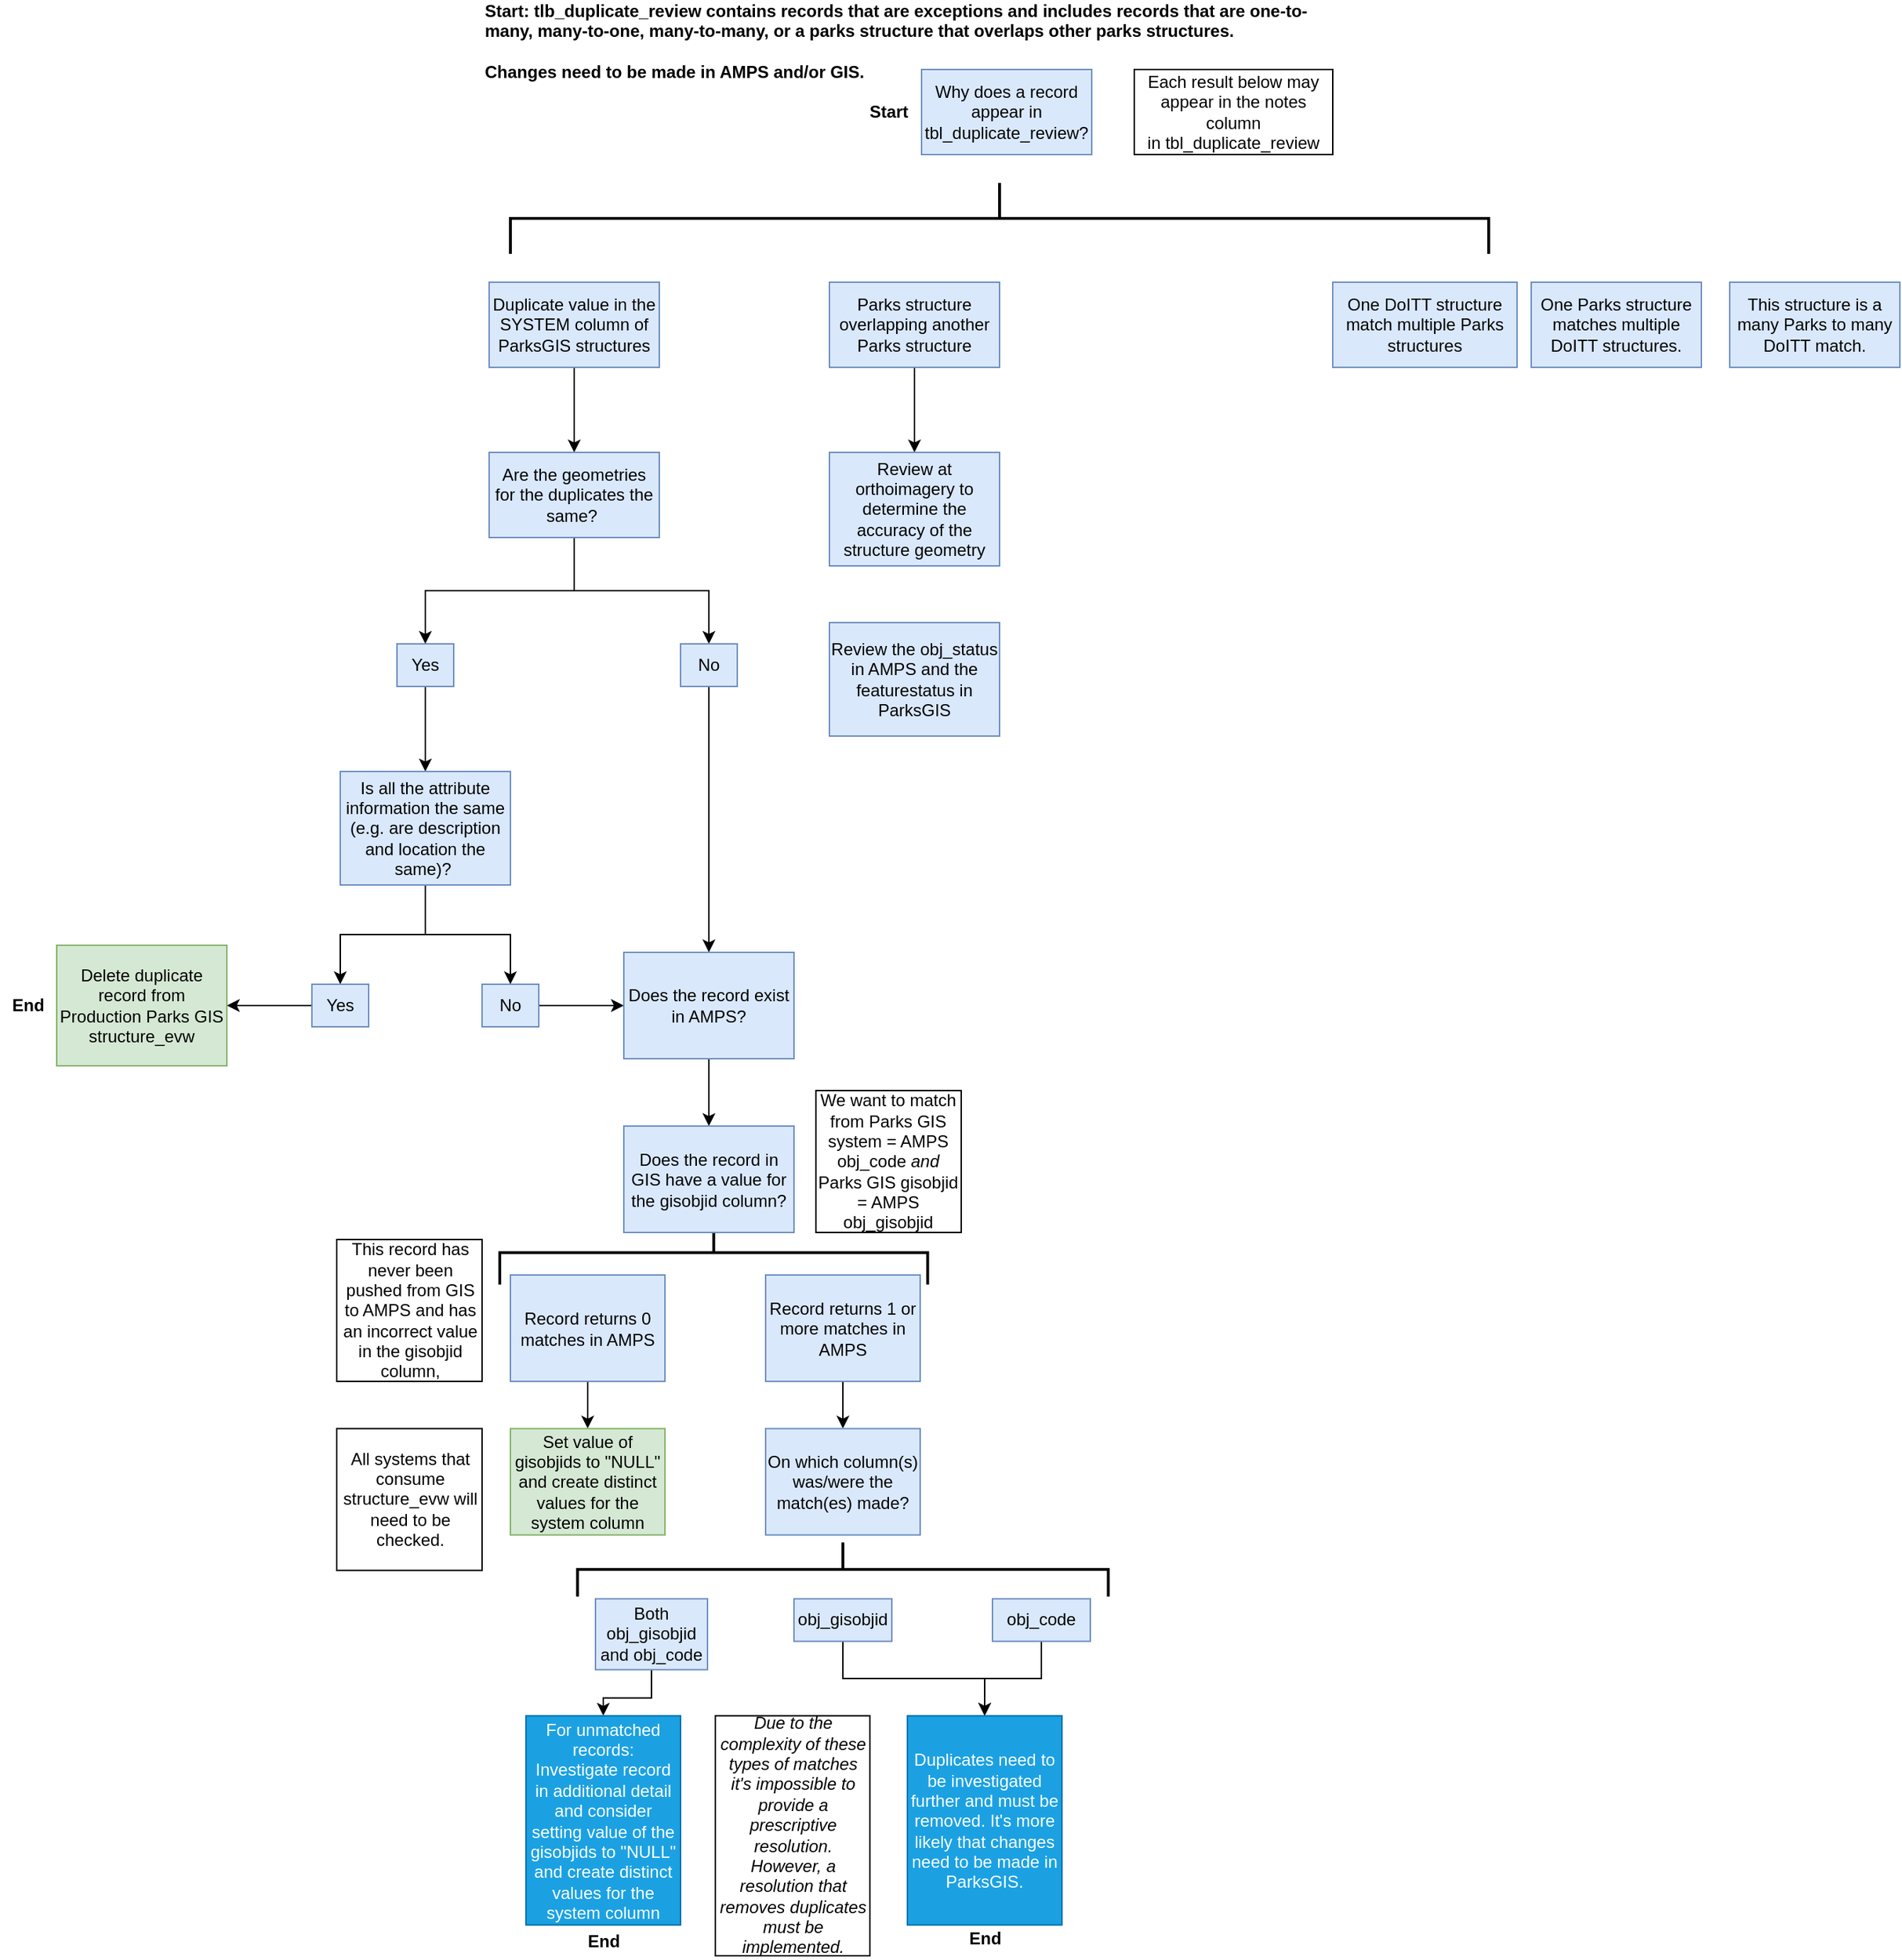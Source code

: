 <mxfile version="13.6.5" type="github">
  <diagram id="hUdBVl2sTiVrTUAv1wnK" name="Page-1">
    <mxGraphModel dx="1663" dy="1554" grid="1" gridSize="10" guides="1" tooltips="1" connect="1" arrows="1" fold="1" page="1" pageScale="1" pageWidth="850" pageHeight="1100" math="0" shadow="0">
      <root>
        <mxCell id="0" />
        <mxCell id="1" parent="0" />
        <mxCell id="Gdu_VGWDFXmtHtz_7FUW-9" value="&lt;div style=&quot;box-sizing: border-box&quot;&gt;&lt;font style=&quot;font-size: 12px&quot;&gt;This structure is a many Parks to many DoITT match.&lt;/font&gt;&lt;/div&gt;" style="rounded=0;whiteSpace=wrap;html=1;fillColor=#dae8fc;strokeColor=#6c8ebf;" parent="1" vertex="1">
          <mxGeometry x="940" y="160" width="120" height="60" as="geometry" />
        </mxCell>
        <mxCell id="Gdu_VGWDFXmtHtz_7FUW-10" value="&lt;div style=&quot;box-sizing: border-box ; font-family: &amp;#34;segoe ui&amp;#34; , , &amp;#34;apple color emoji&amp;#34; , &amp;#34;segoe ui emoji&amp;#34; , sans-serif&quot;&gt;One Parks structure matches multiple DoITT structures.&lt;/div&gt;" style="rounded=0;whiteSpace=wrap;html=1;fillColor=#dae8fc;strokeColor=#6c8ebf;" parent="1" vertex="1">
          <mxGeometry x="800" y="160" width="120" height="60" as="geometry" />
        </mxCell>
        <mxCell id="Gdu_VGWDFXmtHtz_7FUW-11" value="&lt;div style=&quot;box-sizing: border-box ; font-family: &amp;#34;segoe ui&amp;#34; , , &amp;#34;apple color emoji&amp;#34; , &amp;#34;segoe ui emoji&amp;#34; , sans-serif&quot;&gt;One DoITT structure match multiple Parks structures&lt;/div&gt;" style="rounded=0;whiteSpace=wrap;html=1;fillColor=#dae8fc;strokeColor=#6c8ebf;" parent="1" vertex="1">
          <mxGeometry x="660" y="160" width="130" height="60" as="geometry" />
        </mxCell>
        <mxCell id="Gdu_VGWDFXmtHtz_7FUW-12" value="Start: tlb_duplicate_review contains records that are exceptions and includes records that are one-to-many, many-to-one, many-to-many, or a parks structure that overlaps other parks structures.&amp;nbsp;&lt;br&gt;&lt;br&gt;Changes need to be made in AMPS and/or GIS.&amp;nbsp;" style="text;html=1;strokeColor=none;fillColor=none;align=left;verticalAlign=middle;whiteSpace=wrap;rounded=0;fontStyle=1" parent="1" vertex="1">
          <mxGeometry x="60" y="-20" width="600" height="20" as="geometry" />
        </mxCell>
        <mxCell id="mh1nkUQ8I9AJPX4AYvUp-38" value="" style="edgeStyle=orthogonalEdgeStyle;rounded=0;orthogonalLoop=1;jettySize=auto;html=1;" edge="1" parent="1" source="Gdu_VGWDFXmtHtz_7FUW-13" target="mh1nkUQ8I9AJPX4AYvUp-37">
          <mxGeometry relative="1" as="geometry" />
        </mxCell>
        <mxCell id="Gdu_VGWDFXmtHtz_7FUW-13" value="&lt;div style=&quot;box-sizing: border-box ; font-family: &amp;#34;segoe ui&amp;#34; , , &amp;#34;apple color emoji&amp;#34; , &amp;#34;segoe ui emoji&amp;#34; , sans-serif ; font-size: 14px&quot;&gt;&lt;div style=&quot;box-sizing: border-box ; font-family: &amp;#34;segoe ui&amp;#34; , , &amp;#34;apple color emoji&amp;#34; , &amp;#34;segoe ui emoji&amp;#34; , sans-serif ; font-size: 12px&quot;&gt;Parks structure overlapping another Parks structure&lt;/div&gt;&lt;/div&gt;" style="rounded=0;whiteSpace=wrap;html=1;fillColor=#dae8fc;strokeColor=#6c8ebf;" parent="1" vertex="1">
          <mxGeometry x="305" y="160" width="120" height="60" as="geometry" />
        </mxCell>
        <mxCell id="Gdu_VGWDFXmtHtz_7FUW-21" value="" style="edgeStyle=orthogonalEdgeStyle;rounded=0;orthogonalLoop=1;jettySize=auto;html=1;" parent="1" source="Gdu_VGWDFXmtHtz_7FUW-15" edge="1">
          <mxGeometry relative="1" as="geometry">
            <mxPoint x="125" y="280" as="targetPoint" />
          </mxGeometry>
        </mxCell>
        <mxCell id="Gdu_VGWDFXmtHtz_7FUW-15" value="&lt;div style=&quot;box-sizing: border-box ; font-family: &amp;#34;segoe ui&amp;#34; , , &amp;#34;apple color emoji&amp;#34; , &amp;#34;segoe ui emoji&amp;#34; , sans-serif ; font-size: 14px&quot;&gt;&lt;div style=&quot;box-sizing: border-box ; font-family: &amp;#34;segoe ui&amp;#34; , , &amp;#34;apple color emoji&amp;#34; , &amp;#34;segoe ui emoji&amp;#34; , sans-serif ; font-size: 12px&quot;&gt;Duplicate value in the SYSTEM column of ParksGIS structures&lt;/div&gt;&lt;/div&gt;" style="rounded=0;whiteSpace=wrap;html=1;fillColor=#dae8fc;strokeColor=#6c8ebf;" parent="1" vertex="1">
          <mxGeometry x="65" y="160" width="120" height="60" as="geometry" />
        </mxCell>
        <mxCell id="Gdu_VGWDFXmtHtz_7FUW-17" value="Why does a record appear in tbl_duplicate_review?" style="rounded=0;whiteSpace=wrap;html=1;fillColor=#dae8fc;strokeColor=#6c8ebf;" parent="1" vertex="1">
          <mxGeometry x="370" y="10" width="120" height="60" as="geometry" />
        </mxCell>
        <mxCell id="Gdu_VGWDFXmtHtz_7FUW-18" value="" style="strokeWidth=2;html=1;shape=mxgraph.flowchart.annotation_2;align=left;labelPosition=right;pointerEvents=1;rotation=90;" parent="1" vertex="1">
          <mxGeometry x="400" y="-230" width="50" height="690" as="geometry" />
        </mxCell>
        <mxCell id="Gdu_VGWDFXmtHtz_7FUW-19" value="&lt;div style=&quot;box-sizing: border-box ; font-family: &amp;#34;segoe ui&amp;#34; , , &amp;#34;apple color emoji&amp;#34; , &amp;#34;segoe ui emoji&amp;#34; , sans-serif ; font-size: 14px&quot;&gt;&lt;div style=&quot;box-sizing: border-box ; font-family: &amp;#34;segoe ui&amp;#34; , , &amp;#34;apple color emoji&amp;#34; , &amp;#34;segoe ui emoji&amp;#34; , sans-serif ; font-size: 12px&quot;&gt;Each result below may appear in the notes column in&amp;nbsp;&lt;span&gt;tbl_duplicate_review&lt;/span&gt;&lt;/div&gt;&lt;/div&gt;" style="rounded=0;whiteSpace=wrap;html=1;" parent="1" vertex="1">
          <mxGeometry x="520" y="10" width="140" height="60" as="geometry" />
        </mxCell>
        <mxCell id="mh1nkUQ8I9AJPX4AYvUp-30" style="edgeStyle=orthogonalEdgeStyle;rounded=0;orthogonalLoop=1;jettySize=auto;html=1;exitX=0.5;exitY=1;exitDx=0;exitDy=0;entryX=0.5;entryY=0;entryDx=0;entryDy=0;" edge="1" parent="1" source="Gdu_VGWDFXmtHtz_7FUW-23" target="Gdu_VGWDFXmtHtz_7FUW-27">
          <mxGeometry relative="1" as="geometry" />
        </mxCell>
        <mxCell id="mh1nkUQ8I9AJPX4AYvUp-31" style="edgeStyle=orthogonalEdgeStyle;rounded=0;orthogonalLoop=1;jettySize=auto;html=1;exitX=0.5;exitY=1;exitDx=0;exitDy=0;entryX=0.5;entryY=0;entryDx=0;entryDy=0;" edge="1" parent="1" source="Gdu_VGWDFXmtHtz_7FUW-23" target="Gdu_VGWDFXmtHtz_7FUW-28">
          <mxGeometry relative="1" as="geometry" />
        </mxCell>
        <mxCell id="Gdu_VGWDFXmtHtz_7FUW-23" value="Are the geometries for the duplicates the same?&amp;nbsp;" style="rounded=0;whiteSpace=wrap;html=1;fillColor=#dae8fc;strokeColor=#6c8ebf;" parent="1" vertex="1">
          <mxGeometry x="65" y="280" width="120" height="60" as="geometry" />
        </mxCell>
        <mxCell id="Gdu_VGWDFXmtHtz_7FUW-30" value="" style="edgeStyle=orthogonalEdgeStyle;rounded=0;orthogonalLoop=1;jettySize=auto;html=1;" parent="1" source="Gdu_VGWDFXmtHtz_7FUW-27" target="Gdu_VGWDFXmtHtz_7FUW-29" edge="1">
          <mxGeometry relative="1" as="geometry" />
        </mxCell>
        <mxCell id="Gdu_VGWDFXmtHtz_7FUW-27" value="Yes" style="rounded=0;whiteSpace=wrap;html=1;fillColor=#dae8fc;strokeColor=#6C8EBF;" parent="1" vertex="1">
          <mxGeometry y="415" width="40" height="30" as="geometry" />
        </mxCell>
        <mxCell id="Gdu_VGWDFXmtHtz_7FUW-43" value="" style="edgeStyle=orthogonalEdgeStyle;rounded=0;orthogonalLoop=1;jettySize=auto;html=1;entryX=0.5;entryY=0;entryDx=0;entryDy=0;" parent="1" source="Gdu_VGWDFXmtHtz_7FUW-28" target="Gdu_VGWDFXmtHtz_7FUW-44" edge="1">
          <mxGeometry relative="1" as="geometry">
            <mxPoint x="220" y="505" as="targetPoint" />
          </mxGeometry>
        </mxCell>
        <mxCell id="Gdu_VGWDFXmtHtz_7FUW-28" value="No" style="rounded=0;whiteSpace=wrap;html=1;fillColor=#dae8fc;strokeColor=#6C8EBF;" parent="1" vertex="1">
          <mxGeometry x="200" y="415" width="40" height="30" as="geometry" />
        </mxCell>
        <mxCell id="mh1nkUQ8I9AJPX4AYvUp-28" style="edgeStyle=orthogonalEdgeStyle;rounded=0;orthogonalLoop=1;jettySize=auto;html=1;exitX=0.5;exitY=1;exitDx=0;exitDy=0;entryX=0.5;entryY=0;entryDx=0;entryDy=0;" edge="1" parent="1" source="Gdu_VGWDFXmtHtz_7FUW-29" target="Gdu_VGWDFXmtHtz_7FUW-34">
          <mxGeometry relative="1" as="geometry" />
        </mxCell>
        <mxCell id="mh1nkUQ8I9AJPX4AYvUp-29" style="edgeStyle=orthogonalEdgeStyle;rounded=0;orthogonalLoop=1;jettySize=auto;html=1;exitX=0.5;exitY=1;exitDx=0;exitDy=0;entryX=0.5;entryY=0;entryDx=0;entryDy=0;" edge="1" parent="1" source="Gdu_VGWDFXmtHtz_7FUW-29" target="Gdu_VGWDFXmtHtz_7FUW-35">
          <mxGeometry relative="1" as="geometry" />
        </mxCell>
        <mxCell id="Gdu_VGWDFXmtHtz_7FUW-29" value="Is all the attribute information the same (e.g. are description and location the same)?&amp;nbsp;" style="rounded=0;whiteSpace=wrap;html=1;fillColor=#dae8fc;strokeColor=#6c8ebf;" parent="1" vertex="1">
          <mxGeometry x="-40" y="505" width="120" height="80" as="geometry" />
        </mxCell>
        <mxCell id="Gdu_VGWDFXmtHtz_7FUW-55" value="" style="edgeStyle=orthogonalEdgeStyle;rounded=0;orthogonalLoop=1;jettySize=auto;html=1;" parent="1" source="Gdu_VGWDFXmtHtz_7FUW-34" target="Gdu_VGWDFXmtHtz_7FUW-38" edge="1">
          <mxGeometry relative="1" as="geometry" />
        </mxCell>
        <mxCell id="Gdu_VGWDFXmtHtz_7FUW-34" value="Yes" style="rounded=0;whiteSpace=wrap;html=1;fillColor=#dae8fc;strokeColor=#6c8ebf;" parent="1" vertex="1">
          <mxGeometry x="-60" y="655" width="40" height="30" as="geometry" />
        </mxCell>
        <mxCell id="Gdu_VGWDFXmtHtz_7FUW-60" value="" style="edgeStyle=orthogonalEdgeStyle;rounded=0;orthogonalLoop=1;jettySize=auto;html=1;" parent="1" source="Gdu_VGWDFXmtHtz_7FUW-35" target="Gdu_VGWDFXmtHtz_7FUW-44" edge="1">
          <mxGeometry relative="1" as="geometry" />
        </mxCell>
        <mxCell id="Gdu_VGWDFXmtHtz_7FUW-35" value="No" style="rounded=0;whiteSpace=wrap;html=1;fillColor=#dae8fc;strokeColor=#6C8EBF;" parent="1" vertex="1">
          <mxGeometry x="60" y="655" width="40" height="30" as="geometry" />
        </mxCell>
        <mxCell id="Gdu_VGWDFXmtHtz_7FUW-38" value="Delete duplicate record from Production Parks GIS structure_evw" style="rounded=0;whiteSpace=wrap;html=1;fillColor=#d5e8d4;strokeColor=#82b366;" parent="1" vertex="1">
          <mxGeometry x="-240" y="627.5" width="120" height="85" as="geometry" />
        </mxCell>
        <mxCell id="Gdu_VGWDFXmtHtz_7FUW-58" value="" style="edgeStyle=orthogonalEdgeStyle;rounded=0;orthogonalLoop=1;jettySize=auto;html=1;" parent="1" source="Gdu_VGWDFXmtHtz_7FUW-44" target="Gdu_VGWDFXmtHtz_7FUW-52" edge="1">
          <mxGeometry relative="1" as="geometry" />
        </mxCell>
        <mxCell id="Gdu_VGWDFXmtHtz_7FUW-44" value="Does the record exist in AMPS?" style="rounded=0;whiteSpace=wrap;html=1;fillColor=#dae8fc;strokeColor=#6c8ebf;" parent="1" vertex="1">
          <mxGeometry x="160" y="632.5" width="120" height="75" as="geometry" />
        </mxCell>
        <mxCell id="Gdu_VGWDFXmtHtz_7FUW-51" value="" style="strokeWidth=2;html=1;shape=mxgraph.flowchart.annotation_2;align=left;labelPosition=right;pointerEvents=1;rotation=90;" parent="1" vertex="1">
          <mxGeometry x="200.95" y="693.39" width="44.88" height="301.79" as="geometry" />
        </mxCell>
        <mxCell id="Gdu_VGWDFXmtHtz_7FUW-52" value="Does the record in GIS have a value for the gisobjid column?" style="rounded=0;whiteSpace=wrap;html=1;fillColor=#dae8fc;strokeColor=#6c8ebf;" parent="1" vertex="1">
          <mxGeometry x="160" y="755" width="120" height="75" as="geometry" />
        </mxCell>
        <mxCell id="Gdu_VGWDFXmtHtz_7FUW-56" value="We want to match from Parks GIS system = AMPS obj_code &lt;i&gt;and&lt;/i&gt; Parks GIS gisobjid = AMPS obj_gisobjid" style="rounded=0;whiteSpace=wrap;html=1;" parent="1" vertex="1">
          <mxGeometry x="295.45" y="730" width="102.5" height="100" as="geometry" />
        </mxCell>
        <mxCell id="Gdu_VGWDFXmtHtz_7FUW-66" value="" style="edgeStyle=orthogonalEdgeStyle;rounded=0;orthogonalLoop=1;jettySize=auto;html=1;" parent="1" source="Gdu_VGWDFXmtHtz_7FUW-61" target="Gdu_VGWDFXmtHtz_7FUW-65" edge="1">
          <mxGeometry relative="1" as="geometry" />
        </mxCell>
        <mxCell id="Gdu_VGWDFXmtHtz_7FUW-61" value="Record returns 0 matches in AMPS" style="rounded=0;whiteSpace=wrap;html=1;fillColor=#dae8fc;strokeColor=#6c8ebf;" parent="1" vertex="1">
          <mxGeometry x="80" y="860" width="109" height="75" as="geometry" />
        </mxCell>
        <mxCell id="mh1nkUQ8I9AJPX4AYvUp-6" value="" style="edgeStyle=orthogonalEdgeStyle;rounded=0;orthogonalLoop=1;jettySize=auto;html=1;" edge="1" parent="1" source="Gdu_VGWDFXmtHtz_7FUW-63" target="mh1nkUQ8I9AJPX4AYvUp-1">
          <mxGeometry relative="1" as="geometry" />
        </mxCell>
        <mxCell id="Gdu_VGWDFXmtHtz_7FUW-63" value="Record returns 1 or more matches in AMPS" style="rounded=0;whiteSpace=wrap;html=1;fillColor=#dae8fc;strokeColor=#6c8ebf;" parent="1" vertex="1">
          <mxGeometry x="260" y="860" width="109" height="75" as="geometry" />
        </mxCell>
        <mxCell id="Gdu_VGWDFXmtHtz_7FUW-64" value="This record has never been pushed from GIS to AMPS and has an incorrect value in the gisobjid column," style="rounded=0;whiteSpace=wrap;html=1;" parent="1" vertex="1">
          <mxGeometry x="-42.5" y="835" width="102.5" height="100" as="geometry" />
        </mxCell>
        <mxCell id="Gdu_VGWDFXmtHtz_7FUW-65" value="Set value of gisobjids to &quot;NULL&quot; and create distinct values for the system column" style="rounded=0;whiteSpace=wrap;html=1;fillColor=#d5e8d4;strokeColor=#82b366;" parent="1" vertex="1">
          <mxGeometry x="80" y="968.3" width="109" height="75" as="geometry" />
        </mxCell>
        <mxCell id="Gdu_VGWDFXmtHtz_7FUW-67" value="All systems that consume structure_evw will need to be checked." style="rounded=0;whiteSpace=wrap;html=1;" parent="1" vertex="1">
          <mxGeometry x="-42.5" y="968.3" width="102.5" height="100" as="geometry" />
        </mxCell>
        <mxCell id="mh1nkUQ8I9AJPX4AYvUp-1" value="On which column(s) was/were the match(es) made?" style="rounded=0;whiteSpace=wrap;html=1;fillColor=#dae8fc;strokeColor=#6c8ebf;" vertex="1" parent="1">
          <mxGeometry x="260" y="968.3" width="109" height="75" as="geometry" />
        </mxCell>
        <mxCell id="mh1nkUQ8I9AJPX4AYvUp-25" style="edgeStyle=orthogonalEdgeStyle;rounded=0;orthogonalLoop=1;jettySize=auto;html=1;exitX=0.5;exitY=1;exitDx=0;exitDy=0;" edge="1" parent="1" source="mh1nkUQ8I9AJPX4AYvUp-2" target="mh1nkUQ8I9AJPX4AYvUp-24">
          <mxGeometry relative="1" as="geometry" />
        </mxCell>
        <mxCell id="mh1nkUQ8I9AJPX4AYvUp-2" value="obj_gisobjid" style="rounded=0;whiteSpace=wrap;html=1;fillColor=#dae8fc;strokeColor=#6c8ebf;" vertex="1" parent="1">
          <mxGeometry x="280" y="1088.3" width="69" height="30" as="geometry" />
        </mxCell>
        <mxCell id="mh1nkUQ8I9AJPX4AYvUp-26" style="edgeStyle=orthogonalEdgeStyle;rounded=0;orthogonalLoop=1;jettySize=auto;html=1;entryX=0.5;entryY=0;entryDx=0;entryDy=0;" edge="1" parent="1" source="mh1nkUQ8I9AJPX4AYvUp-3" target="mh1nkUQ8I9AJPX4AYvUp-24">
          <mxGeometry relative="1" as="geometry" />
        </mxCell>
        <mxCell id="mh1nkUQ8I9AJPX4AYvUp-3" value="obj_code" style="rounded=0;whiteSpace=wrap;html=1;fillColor=#dae8fc;strokeColor=#6c8ebf;" vertex="1" parent="1">
          <mxGeometry x="420" y="1088.3" width="69" height="30" as="geometry" />
        </mxCell>
        <mxCell id="mh1nkUQ8I9AJPX4AYvUp-21" value="" style="edgeStyle=orthogonalEdgeStyle;rounded=0;orthogonalLoop=1;jettySize=auto;html=1;" edge="1" parent="1" source="mh1nkUQ8I9AJPX4AYvUp-18" target="mh1nkUQ8I9AJPX4AYvUp-20">
          <mxGeometry relative="1" as="geometry" />
        </mxCell>
        <mxCell id="mh1nkUQ8I9AJPX4AYvUp-18" value="Both obj_gisobjid and obj_code" style="rounded=0;whiteSpace=wrap;html=1;fillColor=#dae8fc;strokeColor=#6c8ebf;" vertex="1" parent="1">
          <mxGeometry x="140" y="1088.3" width="79" height="50" as="geometry" />
        </mxCell>
        <mxCell id="mh1nkUQ8I9AJPX4AYvUp-19" value="" style="strokeWidth=2;html=1;shape=mxgraph.flowchart.annotation_2;align=left;labelPosition=right;pointerEvents=1;rotation=90;" vertex="1" parent="1">
          <mxGeometry x="295.45" y="880.48" width="38.11" height="374.37" as="geometry" />
        </mxCell>
        <mxCell id="mh1nkUQ8I9AJPX4AYvUp-20" value="For unmatched records: &lt;br&gt;Investigate record in additional detail and consider&lt;br&gt;setting value of the gisobjids to &quot;NULL&quot; and create distinct values for the system column" style="rounded=0;whiteSpace=wrap;html=1;fillColor=#1ba1e2;strokeColor=#006EAF;fontColor=#ffffff;" vertex="1" parent="1">
          <mxGeometry x="91" y="1170.8" width="109" height="147.5" as="geometry" />
        </mxCell>
        <mxCell id="mh1nkUQ8I9AJPX4AYvUp-24" value="Duplicates need to be investigated further and must be removed. It&#39;s more likely that changes need to be made in ParksGIS." style="rounded=0;whiteSpace=wrap;html=1;fillColor=#1ba1e2;strokeColor=#006EAF;fontColor=#ffffff;" vertex="1" parent="1">
          <mxGeometry x="360" y="1170.8" width="109" height="147.5" as="geometry" />
        </mxCell>
        <mxCell id="mh1nkUQ8I9AJPX4AYvUp-27" value="&lt;i&gt;Due to the complexity of these types of matches it&#39;s impossible to provide a prescriptive resolution. However, a resolution that removes duplicates must be implemented.&lt;/i&gt;" style="rounded=0;whiteSpace=wrap;html=1;" vertex="1" parent="1">
          <mxGeometry x="224.56" y="1170.8" width="109" height="169.2" as="geometry" />
        </mxCell>
        <mxCell id="mh1nkUQ8I9AJPX4AYvUp-32" value="&lt;b&gt;Start&lt;/b&gt;" style="text;html=1;strokeColor=none;fillColor=none;align=center;verticalAlign=middle;whiteSpace=wrap;rounded=0;" vertex="1" parent="1">
          <mxGeometry x="326.7" y="30" width="40" height="20" as="geometry" />
        </mxCell>
        <mxCell id="mh1nkUQ8I9AJPX4AYvUp-34" value="&lt;b&gt;End&lt;/b&gt;" style="text;html=1;strokeColor=none;fillColor=none;align=center;verticalAlign=middle;whiteSpace=wrap;rounded=0;" vertex="1" parent="1">
          <mxGeometry x="125.5" y="1320" width="40" height="20" as="geometry" />
        </mxCell>
        <mxCell id="mh1nkUQ8I9AJPX4AYvUp-35" value="&lt;b&gt;End&lt;/b&gt;" style="text;html=1;strokeColor=none;fillColor=none;align=center;verticalAlign=middle;whiteSpace=wrap;rounded=0;" vertex="1" parent="1">
          <mxGeometry x="394.5" y="1318.3" width="40" height="20" as="geometry" />
        </mxCell>
        <mxCell id="mh1nkUQ8I9AJPX4AYvUp-36" value="&lt;b&gt;End&lt;/b&gt;" style="text;html=1;strokeColor=none;fillColor=none;align=center;verticalAlign=middle;whiteSpace=wrap;rounded=0;" vertex="1" parent="1">
          <mxGeometry x="-280" y="660" width="40" height="20" as="geometry" />
        </mxCell>
        <mxCell id="mh1nkUQ8I9AJPX4AYvUp-37" value="Review at orthoimagery to determine the accuracy of the structure geometry" style="rounded=0;whiteSpace=wrap;html=1;fillColor=#dae8fc;strokeColor=#6c8ebf;" vertex="1" parent="1">
          <mxGeometry x="305" y="280" width="120" height="80" as="geometry" />
        </mxCell>
        <mxCell id="mh1nkUQ8I9AJPX4AYvUp-39" value="Review the obj_status in AMPS and the featurestatus in ParksGIS" style="rounded=0;whiteSpace=wrap;html=1;fillColor=#dae8fc;strokeColor=#6c8ebf;" vertex="1" parent="1">
          <mxGeometry x="305" y="400" width="120" height="80" as="geometry" />
        </mxCell>
      </root>
    </mxGraphModel>
  </diagram>
</mxfile>
